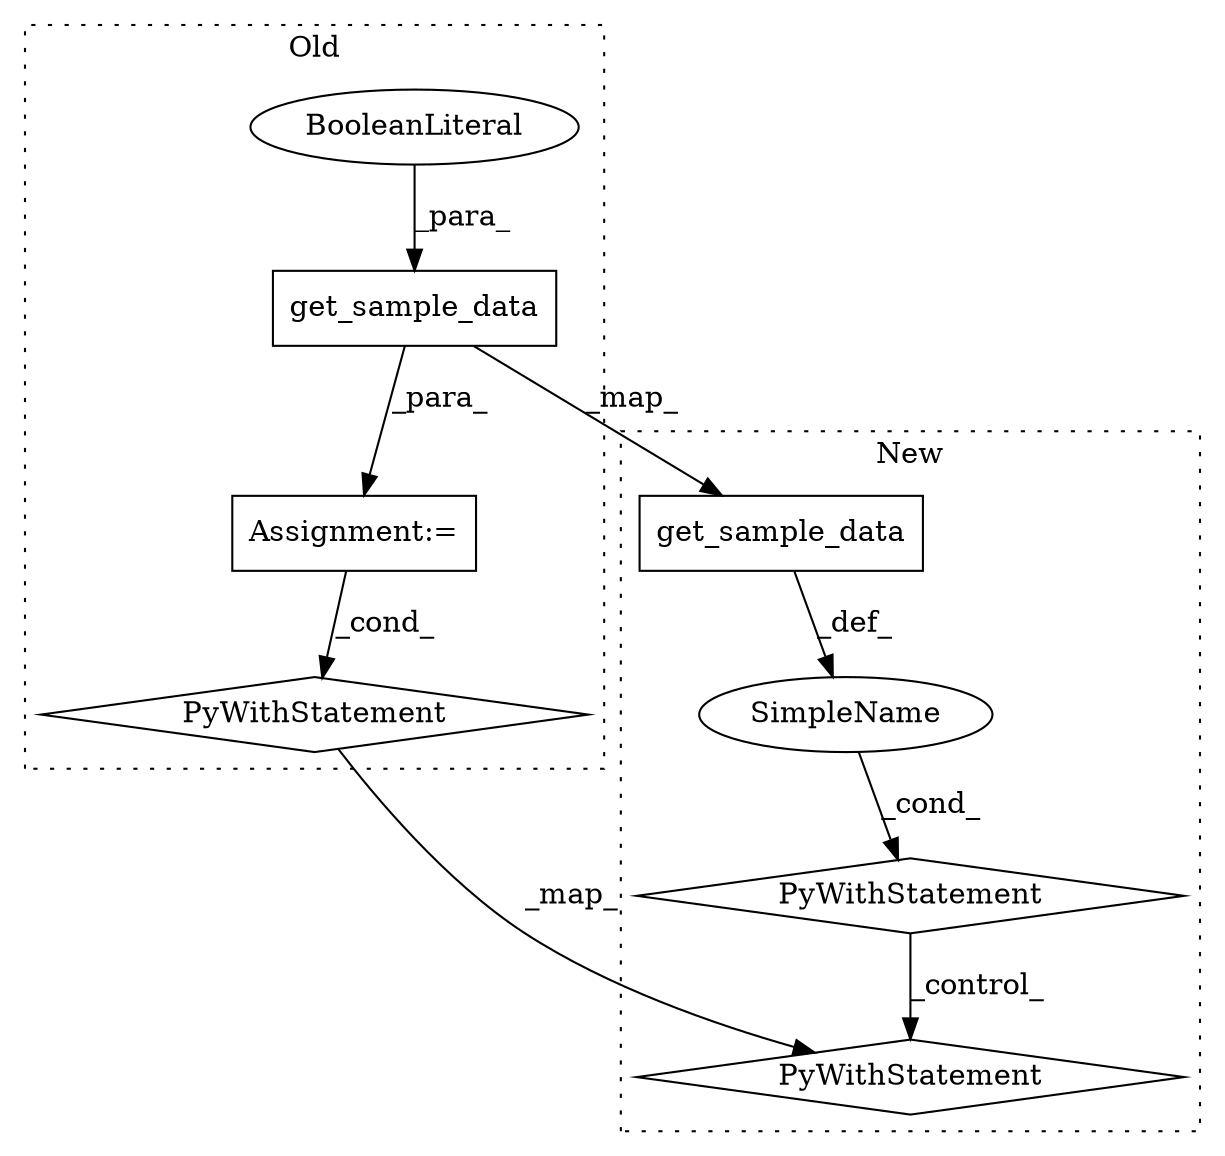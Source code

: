 digraph G {
subgraph cluster0 {
1 [label="get_sample_data" a="32" s="430,477" l="16,1" shape="box"];
4 [label="Assignment:=" a="7" s="423" l="1" shape="box"];
5 [label="BooleanLiteral" a="9" s="472" l="5" shape="ellipse"];
6 [label="PyWithStatement" a="104" s="484,514" l="10,2" shape="diamond"];
label = "Old";
style="dotted";
}
subgraph cluster1 {
2 [label="get_sample_data" a="32" s="413,454" l="16,1" shape="box"];
3 [label="PyWithStatement" a="104" s="397,455" l="10,2" shape="diamond"];
7 [label="PyWithStatement" a="104" s="481,507" l="10,2" shape="diamond"];
8 [label="SimpleName" a="42" s="" l="" shape="ellipse"];
label = "New";
style="dotted";
}
1 -> 4 [label="_para_"];
1 -> 2 [label="_map_"];
2 -> 8 [label="_def_"];
3 -> 7 [label="_control_"];
4 -> 6 [label="_cond_"];
5 -> 1 [label="_para_"];
6 -> 7 [label="_map_"];
8 -> 3 [label="_cond_"];
}